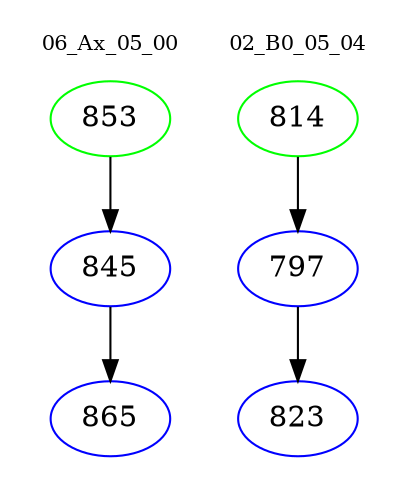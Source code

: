 digraph{
subgraph cluster_0 {
color = white
label = "06_Ax_05_00";
fontsize=10;
T0_853 [label="853", color="green"]
T0_853 -> T0_845 [color="black"]
T0_845 [label="845", color="blue"]
T0_845 -> T0_865 [color="black"]
T0_865 [label="865", color="blue"]
}
subgraph cluster_1 {
color = white
label = "02_B0_05_04";
fontsize=10;
T1_814 [label="814", color="green"]
T1_814 -> T1_797 [color="black"]
T1_797 [label="797", color="blue"]
T1_797 -> T1_823 [color="black"]
T1_823 [label="823", color="blue"]
}
}
